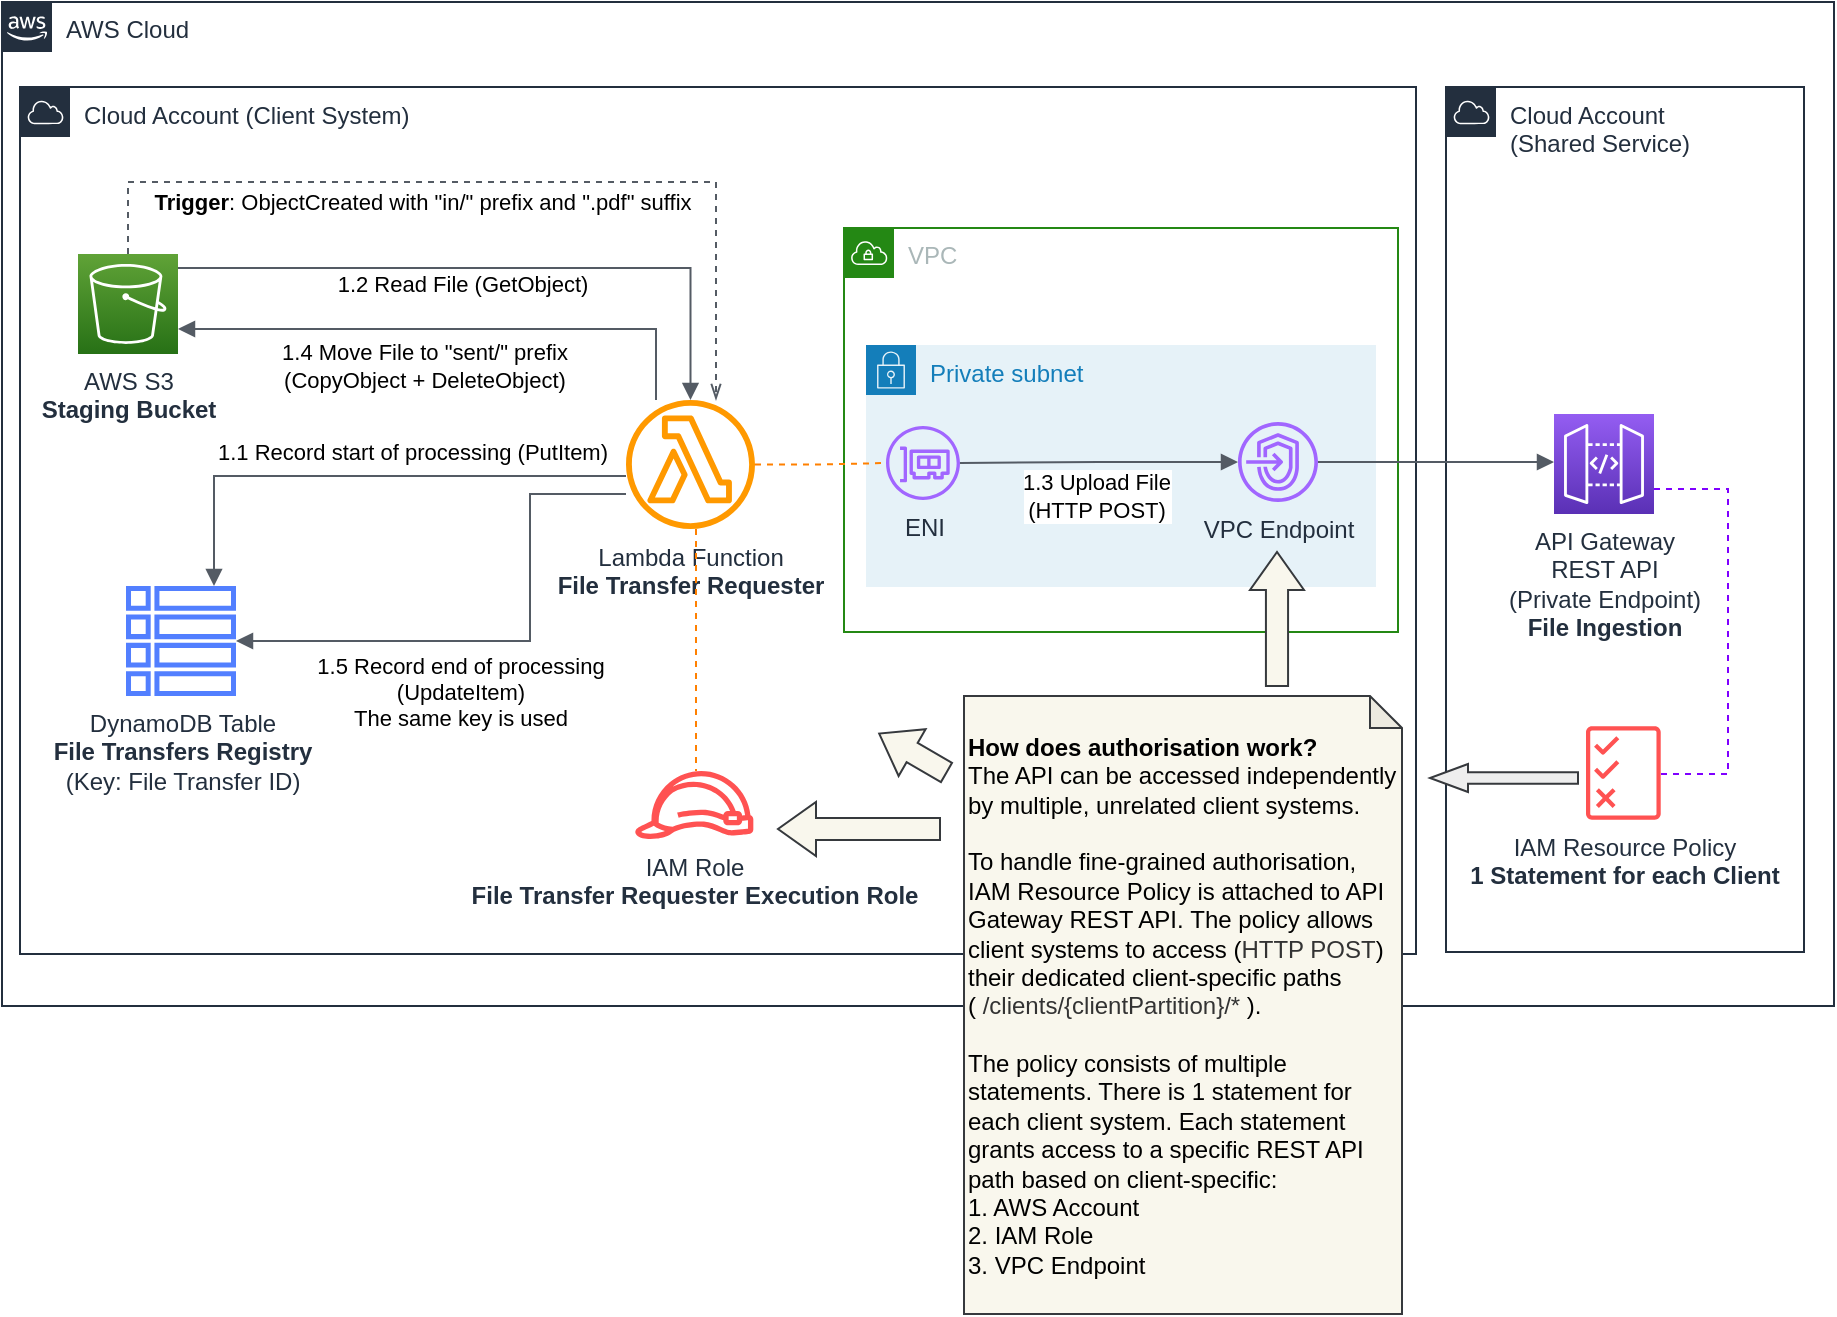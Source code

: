 <mxfile version="15.4.0" type="device" pages="2"><diagram id="1U1R2YDWJJp7fvxbMCUe" name="Runtime View"><mxGraphModel dx="1554" dy="977" grid="0" gridSize="10" guides="1" tooltips="1" connect="1" arrows="1" fold="1" page="0" pageScale="1" pageWidth="1169" pageHeight="827" math="0" shadow="0"><root><mxCell id="0"/><mxCell id="1" value="Grouping" style="locked=1;" parent="0"/><mxCell id="53-3YOpjDIrW7uwoFFpE-8" value="AWS Cloud" style="points=[[0,0],[0.25,0],[0.5,0],[0.75,0],[1,0],[1,0.25],[1,0.5],[1,0.75],[1,1],[0.75,1],[0.5,1],[0.25,1],[0,1],[0,0.75],[0,0.5],[0,0.25]];outlineConnect=0;gradientColor=none;html=1;whiteSpace=wrap;fontSize=12;fontStyle=0;shape=mxgraph.aws4.group;grIcon=mxgraph.aws4.group_aws_cloud_alt;strokeColor=#232F3E;fillColor=none;verticalAlign=top;align=left;spacingLeft=30;fontColor=#232F3E;dashed=0;" parent="1" vertex="1"><mxGeometry x="87" y="103" width="916" height="502" as="geometry"/></mxCell><mxCell id="53-3YOpjDIrW7uwoFFpE-1" value="Cloud Account &lt;br&gt;(Shared Service)" style="points=[[0,0],[0.25,0],[0.5,0],[0.75,0],[1,0],[1,0.25],[1,0.5],[1,0.75],[1,1],[0.75,1],[0.5,1],[0.25,1],[0,1],[0,0.75],[0,0.5],[0,0.25]];outlineConnect=0;gradientColor=none;html=1;whiteSpace=wrap;fontSize=12;fontStyle=0;shape=mxgraph.aws4.group;grIcon=mxgraph.aws4.group_aws_cloud;strokeColor=#232F3E;fillColor=none;verticalAlign=top;align=left;spacingLeft=30;fontColor=#232F3E;dashed=0;" parent="1" vertex="1"><mxGeometry x="809" y="145.5" width="179" height="432.5" as="geometry"/></mxCell><mxCell id="53-3YOpjDIrW7uwoFFpE-2" value="Cloud Account (Client System)" style="points=[[0,0],[0.25,0],[0.5,0],[0.75,0],[1,0],[1,0.25],[1,0.5],[1,0.75],[1,1],[0.75,1],[0.5,1],[0.25,1],[0,1],[0,0.75],[0,0.5],[0,0.25]];outlineConnect=0;gradientColor=none;html=1;whiteSpace=wrap;fontSize=12;fontStyle=0;shape=mxgraph.aws4.group;grIcon=mxgraph.aws4.group_aws_cloud;strokeColor=#232F3E;fillColor=none;verticalAlign=top;align=left;spacingLeft=30;fontColor=#232F3E;dashed=0;" parent="1" vertex="1"><mxGeometry x="96" y="145.5" width="698" height="433.5" as="geometry"/></mxCell><mxCell id="53-3YOpjDIrW7uwoFFpE-7" value="VPC" style="points=[[0,0],[0.25,0],[0.5,0],[0.75,0],[1,0],[1,0.25],[1,0.5],[1,0.75],[1,1],[0.75,1],[0.5,1],[0.25,1],[0,1],[0,0.75],[0,0.5],[0,0.25]];outlineConnect=0;gradientColor=none;html=1;whiteSpace=wrap;fontSize=12;fontStyle=0;shape=mxgraph.aws4.group;grIcon=mxgraph.aws4.group_vpc;strokeColor=#248814;fillColor=none;verticalAlign=top;align=left;spacingLeft=30;fontColor=#AAB7B8;dashed=0;" parent="1" vertex="1"><mxGeometry x="508" y="216" width="277" height="202" as="geometry"/></mxCell><mxCell id="gMx_GJJjB-wPZetZrajn-1" value="Private subnet" style="points=[[0,0],[0.25,0],[0.5,0],[0.75,0],[1,0],[1,0.25],[1,0.5],[1,0.75],[1,1],[0.75,1],[0.5,1],[0.25,1],[0,1],[0,0.75],[0,0.5],[0,0.25]];outlineConnect=0;gradientColor=none;html=1;whiteSpace=wrap;fontSize=12;fontStyle=0;shape=mxgraph.aws4.group;grIcon=mxgraph.aws4.group_security_group;grStroke=0;strokeColor=#147EBA;fillColor=#E6F2F8;verticalAlign=top;align=left;spacingLeft=30;fontColor=#147EBA;dashed=0;" vertex="1" parent="1"><mxGeometry x="519" y="274.5" width="255" height="121" as="geometry"/></mxCell><mxCell id="53-3YOpjDIrW7uwoFFpE-18" value="Resources" style="locked=1;" parent="0"/><mxCell id="gMx_GJJjB-wPZetZrajn-6" value="ENI" style="sketch=0;outlineConnect=0;fontColor=#232F3E;gradientColor=none;fillColor=#A166FF;strokeColor=none;dashed=0;verticalLabelPosition=bottom;verticalAlign=top;align=center;html=1;fontSize=12;fontStyle=0;aspect=fixed;pointerEvents=1;shape=mxgraph.aws4.elastic_network_interface;" vertex="1" parent="53-3YOpjDIrW7uwoFFpE-18"><mxGeometry x="529" y="315" width="37" height="37" as="geometry"/></mxCell><mxCell id="gMx_GJJjB-wPZetZrajn-11" value="" style="edgeStyle=orthogonalEdgeStyle;html=1;endArrow=openThin;elbow=vertical;startArrow=none;endFill=0;strokeColor=#545B64;rounded=0;exitX=0.5;exitY=0;exitDx=0;exitDy=0;exitPerimeter=0;dashed=1;" edge="1" parent="53-3YOpjDIrW7uwoFFpE-18" source="gMx_GJJjB-wPZetZrajn-8" target="gMx_GJJjB-wPZetZrajn-4"><mxGeometry width="100" relative="1" as="geometry"><mxPoint x="625" y="562" as="sourcePoint"/><mxPoint x="725" y="562" as="targetPoint"/><Array as="points"><mxPoint x="150" y="193"/><mxPoint x="444" y="193"/></Array></mxGeometry></mxCell><mxCell id="gMx_GJJjB-wPZetZrajn-12" value="&lt;b&gt;Trigger&lt;/b&gt;: ObjectCreated with &quot;in/&quot; prefix and &quot;.pdf&quot; suffix" style="edgeLabel;html=1;align=center;verticalAlign=middle;resizable=0;points=[];" vertex="1" connectable="0" parent="gMx_GJJjB-wPZetZrajn-11"><mxGeometry x="0.021" y="2" relative="1" as="geometry"><mxPoint x="-41" y="12" as="offset"/></mxGeometry></mxCell><mxCell id="gMx_GJJjB-wPZetZrajn-19" value="" style="edgeStyle=orthogonalEdgeStyle;html=1;endArrow=none;elbow=vertical;startArrow=none;endFill=0;strokeColor=#FF8000;rounded=0;dashed=1;" edge="1" parent="53-3YOpjDIrW7uwoFFpE-18" source="gMx_GJJjB-wPZetZrajn-4" target="gMx_GJJjB-wPZetZrajn-6"><mxGeometry width="100" relative="1" as="geometry"><mxPoint x="570" y="531" as="sourcePoint"/><mxPoint x="670" y="531" as="targetPoint"/></mxGeometry></mxCell><mxCell id="53-3YOpjDIrW7uwoFFpE-3" value="VPC Endpoint" style="sketch=0;outlineConnect=0;fontColor=#232F3E;gradientColor=none;fillColor=#A166FF;strokeColor=none;dashed=0;verticalLabelPosition=bottom;verticalAlign=top;align=center;html=1;fontSize=12;fontStyle=0;aspect=fixed;pointerEvents=1;shape=mxgraph.aws4.endpoints;" parent="53-3YOpjDIrW7uwoFFpE-18" vertex="1"><mxGeometry x="705" y="313" width="40" height="40" as="geometry"/></mxCell><mxCell id="53-3YOpjDIrW7uwoFFpE-5" value="API Gateway&lt;br&gt;REST API &lt;br&gt;(Private Endpoint)&lt;br&gt;&lt;b&gt;File Ingestion&lt;/b&gt;" style="sketch=0;points=[[0,0,0],[0.25,0,0],[0.5,0,0],[0.75,0,0],[1,0,0],[0,1,0],[0.25,1,0],[0.5,1,0],[0.75,1,0],[1,1,0],[0,0.25,0],[0,0.5,0],[0,0.75,0],[1,0.25,0],[1,0.5,0],[1,0.75,0]];outlineConnect=0;fontColor=#232F3E;gradientColor=#945DF2;gradientDirection=north;fillColor=#5A30B5;strokeColor=#ffffff;dashed=0;verticalLabelPosition=bottom;verticalAlign=top;align=center;html=1;fontSize=12;fontStyle=0;aspect=fixed;shape=mxgraph.aws4.resourceIcon;resIcon=mxgraph.aws4.api_gateway;" parent="53-3YOpjDIrW7uwoFFpE-18" vertex="1"><mxGeometry x="863" y="309" width="50" height="50" as="geometry"/></mxCell><mxCell id="53-3YOpjDIrW7uwoFFpE-40" value="" style="edgeStyle=orthogonalEdgeStyle;html=1;endArrow=none;elbow=vertical;startArrow=block;startFill=1;strokeColor=#545B64;rounded=0;" parent="53-3YOpjDIrW7uwoFFpE-18" source="gMx_GJJjB-wPZetZrajn-4" target="gMx_GJJjB-wPZetZrajn-8" edge="1"><mxGeometry width="100" relative="1" as="geometry"><mxPoint x="552.999" y="1033" as="sourcePoint"/><mxPoint x="765.001" y="1022.5" as="targetPoint"/><Array as="points"><mxPoint x="431" y="236"/></Array></mxGeometry></mxCell><mxCell id="53-3YOpjDIrW7uwoFFpE-41" value="1.2 Read File (GetObject)" style="edgeLabel;html=1;align=center;verticalAlign=middle;resizable=0;points=[];" parent="53-3YOpjDIrW7uwoFFpE-40" vertex="1" connectable="0"><mxGeometry x="-0.214" y="2" relative="1" as="geometry"><mxPoint x="-54" y="6" as="offset"/></mxGeometry></mxCell><mxCell id="gMx_GJJjB-wPZetZrajn-4" value="&lt;span style=&quot;background-color: rgb(255 , 255 , 255)&quot;&gt;Lambda Function&lt;br&gt;&lt;b&gt;File Transfer Requester&lt;/b&gt;&lt;/span&gt;" style="sketch=0;outlineConnect=0;fontColor=#232F3E;gradientColor=none;fillColor=#FF9900;strokeColor=none;dashed=0;verticalLabelPosition=bottom;verticalAlign=top;align=center;html=1;fontSize=12;fontStyle=0;aspect=fixed;pointerEvents=1;shape=mxgraph.aws4.lambda_function;" vertex="1" parent="53-3YOpjDIrW7uwoFFpE-18"><mxGeometry x="399" y="302" width="64.5" height="64.5" as="geometry"/></mxCell><mxCell id="gMx_GJJjB-wPZetZrajn-8" value="AWS S3&lt;br&gt;&lt;b&gt;Staging Bucket&lt;/b&gt;" style="sketch=0;points=[[0,0,0],[0.25,0,0],[0.5,0,0],[0.75,0,0],[1,0,0],[0,1,0],[0.25,1,0],[0.5,1,0],[0.75,1,0],[1,1,0],[0,0.25,0],[0,0.5,0],[0,0.75,0],[1,0.25,0],[1,0.5,0],[1,0.75,0]];outlineConnect=0;fontColor=#232F3E;gradientColor=#60A337;gradientDirection=north;fillColor=#277116;strokeColor=#ffffff;dashed=0;verticalLabelPosition=bottom;verticalAlign=top;align=center;html=1;fontSize=12;fontStyle=0;aspect=fixed;shape=mxgraph.aws4.resourceIcon;resIcon=mxgraph.aws4.s3;" vertex="1" parent="53-3YOpjDIrW7uwoFFpE-18"><mxGeometry x="125" y="229" width="50" height="50" as="geometry"/></mxCell><mxCell id="gMx_GJJjB-wPZetZrajn-9" value="DynamoDB Table&lt;br&gt;&lt;b&gt;File Transfers Registry&lt;/b&gt;&lt;br&gt;(Key: File Transfer ID)" style="sketch=0;outlineConnect=0;fontColor=#232F3E;gradientColor=none;fillColor=#527FFF;strokeColor=none;dashed=0;verticalLabelPosition=bottom;verticalAlign=top;align=center;html=1;fontSize=12;fontStyle=0;aspect=fixed;pointerEvents=1;shape=mxgraph.aws4.table;" vertex="1" parent="53-3YOpjDIrW7uwoFFpE-18"><mxGeometry x="149" y="395" width="55" height="55" as="geometry"/></mxCell><mxCell id="gMx_GJJjB-wPZetZrajn-13" value="" style="edgeStyle=orthogonalEdgeStyle;html=1;endArrow=none;elbow=vertical;startArrow=block;startFill=1;strokeColor=#545B64;rounded=0;" edge="1" parent="53-3YOpjDIrW7uwoFFpE-18" source="gMx_GJJjB-wPZetZrajn-9" target="gMx_GJJjB-wPZetZrajn-4"><mxGeometry width="100" relative="1" as="geometry"><mxPoint x="400.3" y="316" as="sourcePoint"/><mxPoint x="185" y="259" as="targetPoint"/><Array as="points"><mxPoint x="193" y="340"/></Array></mxGeometry></mxCell><mxCell id="gMx_GJJjB-wPZetZrajn-14" value="1.1 Record start of processing (PutItem)" style="edgeLabel;html=1;align=center;verticalAlign=middle;resizable=0;points=[];" vertex="1" connectable="0" parent="gMx_GJJjB-wPZetZrajn-13"><mxGeometry x="-0.214" y="2" relative="1" as="geometry"><mxPoint x="51" y="-10" as="offset"/></mxGeometry></mxCell><mxCell id="gMx_GJJjB-wPZetZrajn-15" value="" style="edgeStyle=orthogonalEdgeStyle;html=1;endArrow=none;elbow=vertical;startArrow=block;startFill=1;strokeColor=#545B64;rounded=0;" edge="1" parent="53-3YOpjDIrW7uwoFFpE-18" source="53-3YOpjDIrW7uwoFFpE-5" target="53-3YOpjDIrW7uwoFFpE-3"><mxGeometry width="100" relative="1" as="geometry"><mxPoint x="441.3" y="312" as="sourcePoint"/><mxPoint x="185" y="259" as="targetPoint"/><Array as="points"><mxPoint x="851" y="333"/><mxPoint x="851" y="333"/></Array></mxGeometry></mxCell><mxCell id="gMx_GJJjB-wPZetZrajn-17" value="" style="edgeStyle=orthogonalEdgeStyle;html=1;endArrow=none;elbow=vertical;startArrow=block;startFill=1;strokeColor=#545B64;rounded=0;" edge="1" parent="53-3YOpjDIrW7uwoFFpE-18" source="53-3YOpjDIrW7uwoFFpE-3" target="gMx_GJJjB-wPZetZrajn-6"><mxGeometry width="100" relative="1" as="geometry"><mxPoint x="441.3" y="312" as="sourcePoint"/><mxPoint x="185" y="259" as="targetPoint"/><Array as="points"/></mxGeometry></mxCell><mxCell id="gMx_GJJjB-wPZetZrajn-20" value="1.3 Upload File &lt;br&gt;(HTTP POST)" style="edgeLabel;html=1;align=center;verticalAlign=middle;resizable=0;points=[];" vertex="1" connectable="0" parent="gMx_GJJjB-wPZetZrajn-17"><mxGeometry x="0.054" relative="1" as="geometry"><mxPoint x="2" y="16" as="offset"/></mxGeometry></mxCell><mxCell id="gMx_GJJjB-wPZetZrajn-21" value="" style="edgeStyle=orthogonalEdgeStyle;html=1;endArrow=none;elbow=vertical;startArrow=block;startFill=1;strokeColor=#545B64;rounded=0;" edge="1" parent="53-3YOpjDIrW7uwoFFpE-18" source="gMx_GJJjB-wPZetZrajn-9" target="gMx_GJJjB-wPZetZrajn-4"><mxGeometry width="100" relative="1" as="geometry"><mxPoint x="203" y="405.001" as="sourcePoint"/><mxPoint x="409.001" y="334" as="targetPoint"/><Array as="points"><mxPoint x="351" y="423"/><mxPoint x="351" y="349"/></Array></mxGeometry></mxCell><mxCell id="gMx_GJJjB-wPZetZrajn-22" value="1.5 Record end of processing &lt;br&gt;(UpdateItem)&lt;br&gt;The same key is used" style="edgeLabel;html=1;align=center;verticalAlign=middle;resizable=0;points=[];" vertex="1" connectable="0" parent="gMx_GJJjB-wPZetZrajn-21"><mxGeometry x="-0.214" y="2" relative="1" as="geometry"><mxPoint x="6" y="27" as="offset"/></mxGeometry></mxCell><mxCell id="gMx_GJJjB-wPZetZrajn-23" value="" style="edgeStyle=orthogonalEdgeStyle;html=1;endArrow=none;elbow=vertical;startArrow=block;startFill=1;strokeColor=#545B64;rounded=0;exitX=1;exitY=0.75;exitDx=0;exitDy=0;exitPerimeter=0;" edge="1" parent="53-3YOpjDIrW7uwoFFpE-18" source="gMx_GJJjB-wPZetZrajn-8" target="gMx_GJJjB-wPZetZrajn-4"><mxGeometry width="100" relative="1" as="geometry"><mxPoint x="203" y="405.001" as="sourcePoint"/><mxPoint x="409.001" y="350" as="targetPoint"/><Array as="points"><mxPoint x="414" y="267"/></Array></mxGeometry></mxCell><mxCell id="gMx_GJJjB-wPZetZrajn-24" value="1.4 Move File to &quot;sent/&quot; prefix &lt;br&gt;(CopyObject + DeleteObject)" style="edgeLabel;html=1;align=center;verticalAlign=middle;resizable=0;points=[];" vertex="1" connectable="0" parent="gMx_GJJjB-wPZetZrajn-23"><mxGeometry x="-0.214" y="2" relative="1" as="geometry"><mxPoint x="15" y="20" as="offset"/></mxGeometry></mxCell><mxCell id="gMx_GJJjB-wPZetZrajn-29" value="Security" style="locked=1;" parent="0"/><mxCell id="gMx_GJJjB-wPZetZrajn-25" value="IAM Role&lt;br&gt;&lt;b&gt;File Transfer Requester Execution Role&lt;/b&gt;" style="sketch=0;outlineConnect=0;fontColor=#232F3E;gradientColor=none;fillColor=#FF5252;strokeColor=none;dashed=0;verticalLabelPosition=bottom;verticalAlign=top;align=center;html=1;fontSize=12;fontStyle=0;aspect=fixed;pointerEvents=1;shape=mxgraph.aws4.role;" vertex="1" parent="gMx_GJJjB-wPZetZrajn-29"><mxGeometry x="403" y="487.5" width="60.27" height="34" as="geometry"/></mxCell><mxCell id="gMx_GJJjB-wPZetZrajn-26" value="" style="edgeStyle=orthogonalEdgeStyle;html=1;endArrow=none;elbow=vertical;startArrow=none;endFill=0;strokeColor=#FF8000;rounded=0;dashed=1;" edge="1" parent="gMx_GJJjB-wPZetZrajn-29" source="gMx_GJJjB-wPZetZrajn-4" target="gMx_GJJjB-wPZetZrajn-25"><mxGeometry width="100" relative="1" as="geometry"><mxPoint x="473.499" y="344.3" as="sourcePoint"/><mxPoint x="539.0" y="343.5" as="targetPoint"/><Array as="points"><mxPoint x="434" y="397"/><mxPoint x="434" y="397"/></Array></mxGeometry></mxCell><mxCell id="gMx_GJJjB-wPZetZrajn-27" value="IAM Resource Policy&lt;br&gt;&lt;b&gt;1 Statement for each Client&lt;br&gt;&lt;/b&gt;" style="sketch=0;outlineConnect=0;fontColor=#232F3E;gradientColor=none;fillColor=#FF5252;strokeColor=none;dashed=0;verticalLabelPosition=bottom;verticalAlign=top;align=center;html=1;fontSize=12;fontStyle=0;aspect=fixed;pointerEvents=1;shape=mxgraph.aws4.permissions;" vertex="1" parent="gMx_GJJjB-wPZetZrajn-29"><mxGeometry x="879" y="465" width="37.36" height="47" as="geometry"/></mxCell><mxCell id="gMx_GJJjB-wPZetZrajn-28" value="" style="edgeStyle=orthogonalEdgeStyle;html=1;endArrow=none;elbow=vertical;startArrow=none;endFill=0;strokeColor=#7F00FF;rounded=0;dashed=1;exitX=1;exitY=0.75;exitDx=0;exitDy=0;exitPerimeter=0;" edge="1" parent="gMx_GJJjB-wPZetZrajn-29" source="53-3YOpjDIrW7uwoFFpE-5" target="gMx_GJJjB-wPZetZrajn-27"><mxGeometry width="100" relative="1" as="geometry"><mxPoint x="444" y="376.5" as="sourcePoint"/><mxPoint x="444" y="497.5" as="targetPoint"/><Array as="points"><mxPoint x="950" y="347"/><mxPoint x="950" y="489"/></Array></mxGeometry></mxCell><mxCell id="gMx_GJJjB-wPZetZrajn-30" value="&lt;b&gt;How does authorisation work?&lt;br&gt;&lt;/b&gt;The API can be accessed independently by multiple, unrelated client systems.&lt;br&gt;&lt;br&gt;&lt;div&gt;&lt;span&gt;To handle fine-grained authorisation, IAM Resource Policy is attached to API Gateway REST API.&amp;nbsp;&lt;/span&gt;&lt;span&gt;The policy allows client systems to access (&lt;/span&gt;&lt;font color=&quot;#333333&quot;&gt;HTTP POST&lt;/font&gt;&lt;span&gt;) their dedicated client-specific paths &lt;br&gt;( &lt;/span&gt;&lt;font color=&quot;#333333&quot;&gt;/clients/{clientPartition}/*&lt;/font&gt;&lt;span&gt; ).&lt;/span&gt;&lt;/div&gt;&lt;div&gt;&lt;br&gt;&lt;/div&gt;The policy consists of multiple statements. There is 1 statement for each client system. Each statement grants access to a specific REST API path based on client-specific:&lt;br&gt;1. AWS Account&lt;br&gt;2. IAM Role&lt;br&gt;3. VPC Endpoint" style="shape=note;whiteSpace=wrap;html=1;backgroundOutline=1;darkOpacity=0.05;fillColor=#f9f7ed;strokeColor=#36393d;size=16;align=left;" vertex="1" parent="gMx_GJJjB-wPZetZrajn-29"><mxGeometry x="568" y="450" width="219" height="309" as="geometry"/></mxCell><mxCell id="gMx_GJJjB-wPZetZrajn-34" value="" style="html=1;shadow=0;dashed=0;align=center;verticalAlign=middle;shape=mxgraph.arrows2.arrow;dy=0.59;dx=19;flipH=1;notch=0;fillColor=#f9f7ed;strokeColor=#36393d;rotation=30;" vertex="1" parent="gMx_GJJjB-wPZetZrajn-29"><mxGeometry x="523.0" y="465" width="38.85" height="27" as="geometry"/></mxCell><mxCell id="gMx_GJJjB-wPZetZrajn-37" value="" style="html=1;shadow=0;dashed=0;align=center;verticalAlign=middle;shape=mxgraph.arrows2.arrow;dy=0.59;dx=19;flipH=1;notch=0;fillColor=#f9f7ed;strokeColor=#36393d;" vertex="1" parent="gMx_GJJjB-wPZetZrajn-29"><mxGeometry x="475" y="503" width="81" height="27" as="geometry"/></mxCell><mxCell id="gMx_GJJjB-wPZetZrajn-38" value="" style="html=1;shadow=0;dashed=0;align=center;verticalAlign=middle;shape=mxgraph.arrows2.arrow;dy=0.59;dx=19;flipH=1;notch=0;fillColor=#f9f7ed;strokeColor=#36393d;rotation=90;" vertex="1" parent="gMx_GJJjB-wPZetZrajn-29"><mxGeometry x="691" y="398" width="67" height="27" as="geometry"/></mxCell><mxCell id="gMx_GJJjB-wPZetZrajn-39" value="" style="html=1;shadow=0;dashed=0;align=center;verticalAlign=middle;shape=mxgraph.arrows2.arrow;dy=0.59;dx=19;flipH=1;notch=0;fillColor=#eeeeee;strokeColor=#36393d;rotation=0;" vertex="1" parent="gMx_GJJjB-wPZetZrajn-29"><mxGeometry x="801" y="484" width="74" height="14" as="geometry"/></mxCell></root></mxGraphModel></diagram><diagram id="PWe5L1yyxk7V_zHF44DQ" name="Page-2"><mxGraphModel dx="1554" dy="977" grid="1" gridSize="10" guides="1" tooltips="1" connect="1" arrows="1" fold="1" page="1" pageScale="1" pageWidth="1169" pageHeight="827" math="0" shadow="0"><root><mxCell id="8wLutkVqGOb5vxPud5MA-0"/><mxCell id="8wLutkVqGOb5vxPud5MA-1" parent="8wLutkVqGOb5vxPud5MA-0"/></root></mxGraphModel></diagram></mxfile>